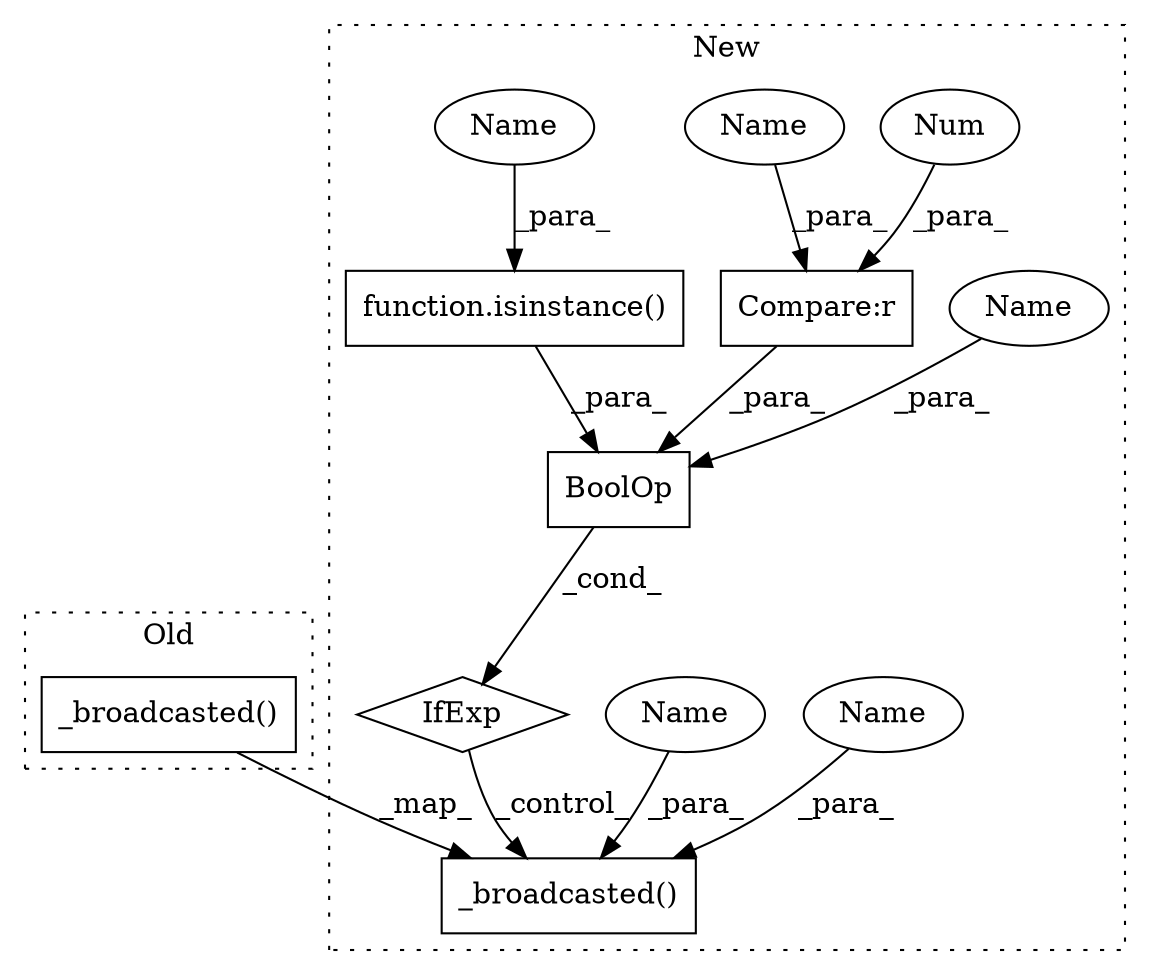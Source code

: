 digraph G {
subgraph cluster0 {
1 [label="_broadcasted()" a="75" s="19267,19306" l="18,1" shape="box"];
label = "Old";
style="dotted";
}
subgraph cluster1 {
2 [label="_broadcasted()" a="75" s="19477,19516" l="18,1" shape="box"];
3 [label="Compare:r" a="40" s="19546" l="8" shape="box"];
4 [label="BoolOp" a="72" s="19521" l="10" shape="box"];
5 [label="IfExp" a="51" s="19517,19531" l="4,40" shape="diamond"];
6 [label="function.isinstance()" a="75" s="19521,19541" l="11,1" shape="box"];
7 [label="Num" a="76" s="19551" l="3" shape="ellipse"];
8 [label="Name" a="87" s="19509" l="7" shape="ellipse"];
9 [label="Name" a="87" s="19558" l="7" shape="ellipse"];
10 [label="Name" a="87" s="19506" l="1" shape="ellipse"];
11 [label="Name" a="87" s="19546" l="1" shape="ellipse"];
12 [label="Name" a="87" s="19532" l="1" shape="ellipse"];
label = "New";
style="dotted";
}
1 -> 2 [label="_map_"];
3 -> 4 [label="_para_"];
4 -> 5 [label="_cond_"];
5 -> 2 [label="_control_"];
6 -> 4 [label="_para_"];
7 -> 3 [label="_para_"];
8 -> 2 [label="_para_"];
9 -> 4 [label="_para_"];
10 -> 2 [label="_para_"];
11 -> 3 [label="_para_"];
12 -> 6 [label="_para_"];
}